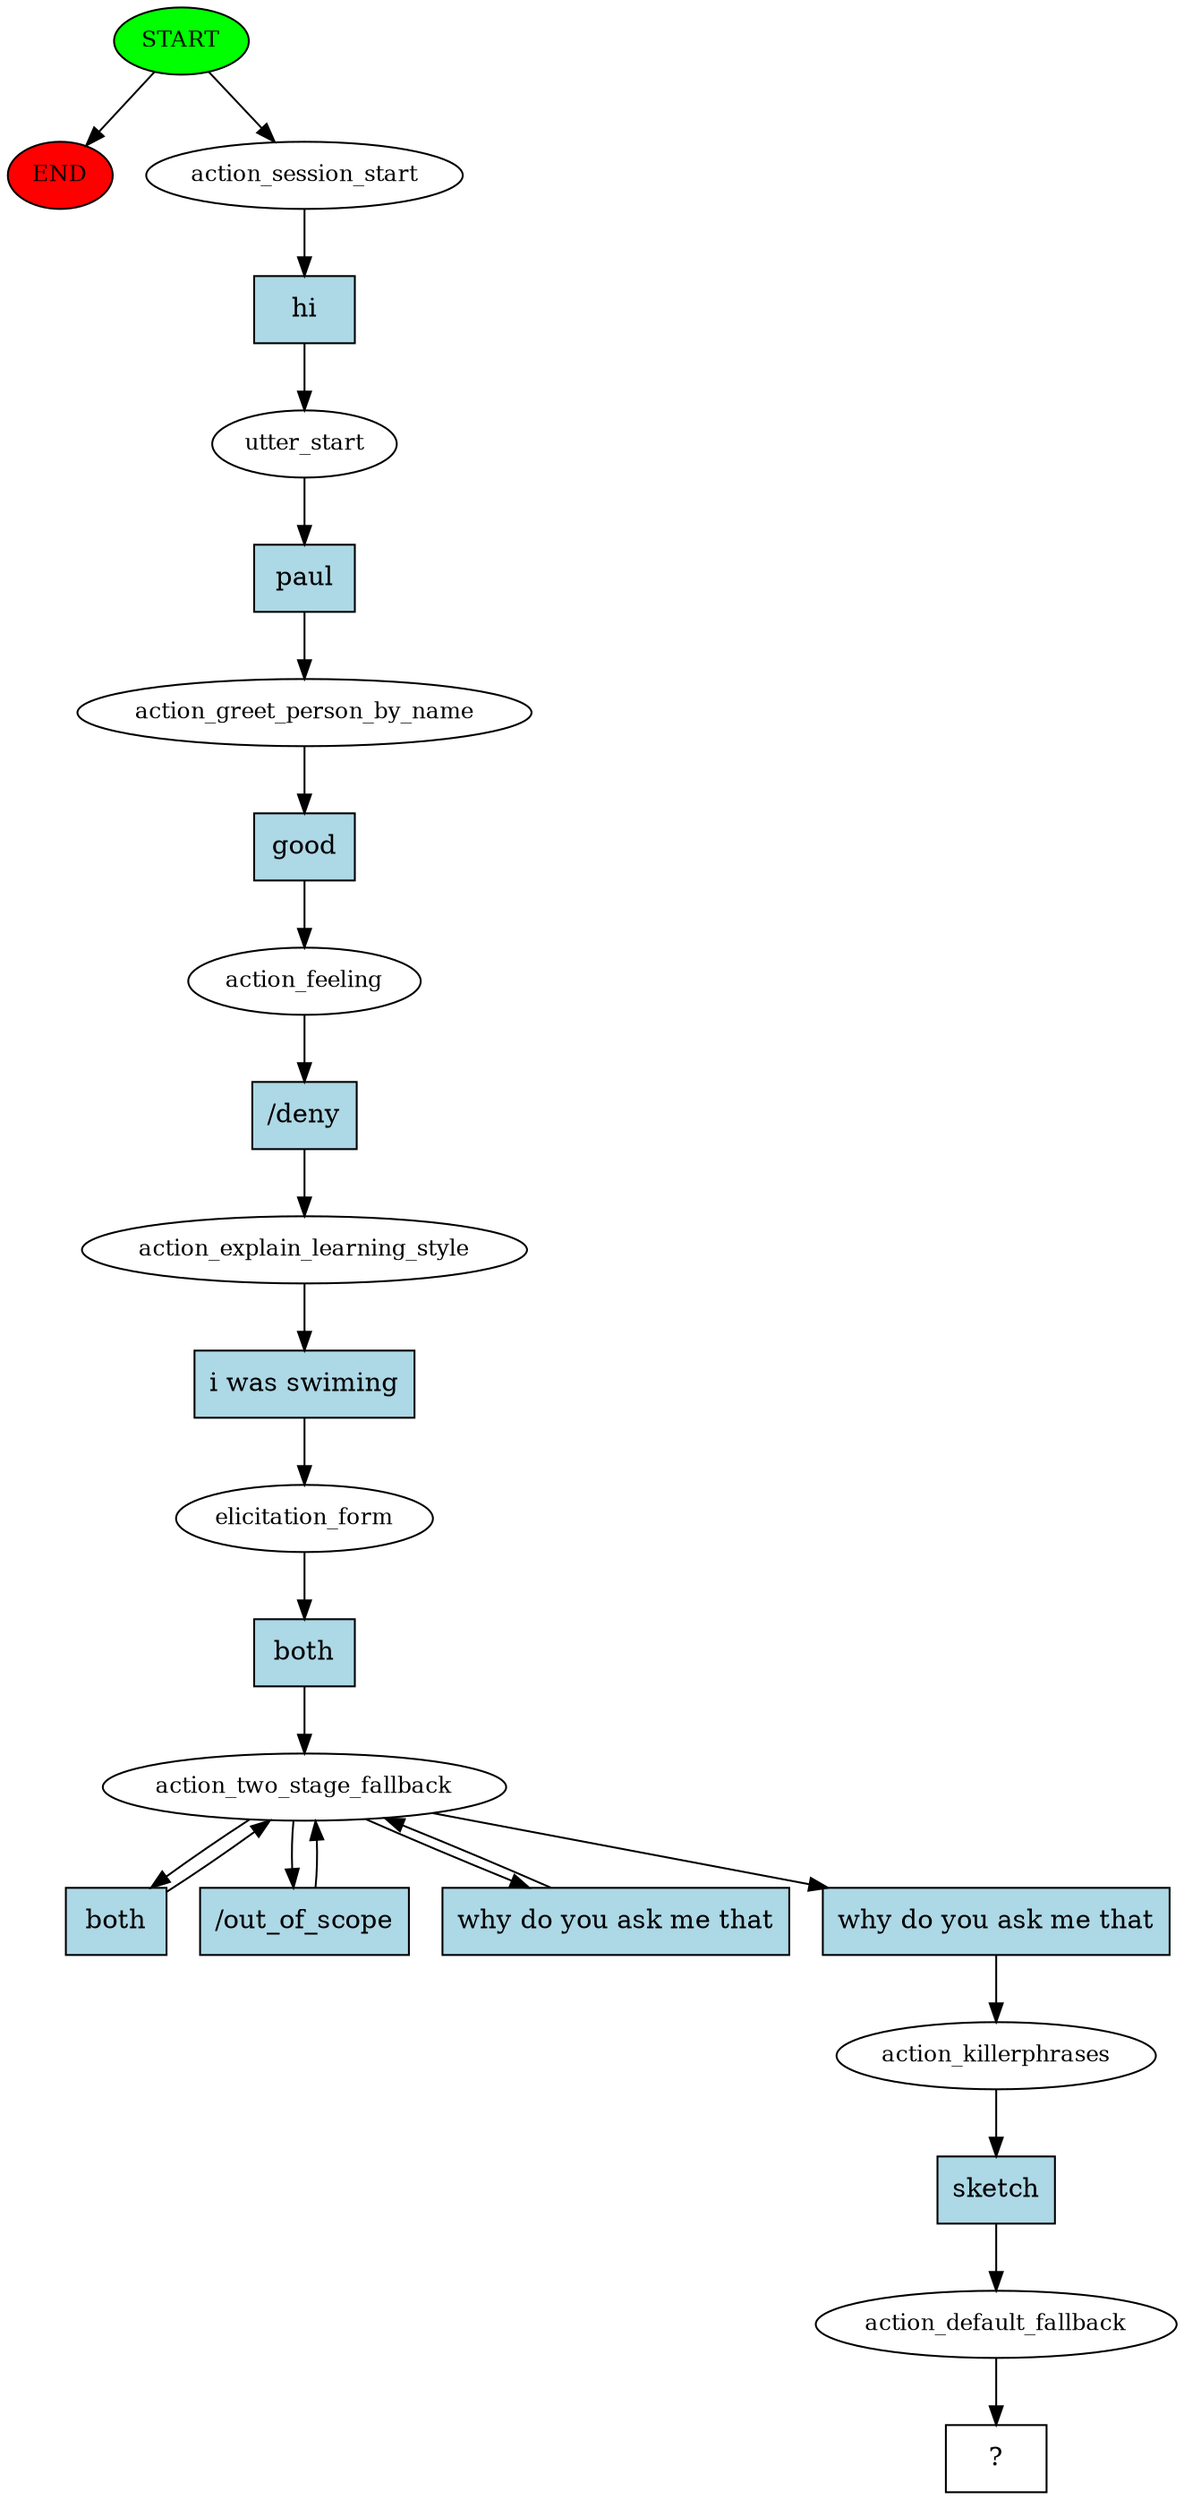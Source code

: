 digraph  {
0 [class="start active", fillcolor=green, fontsize=12, label=START, style=filled];
"-1" [class=end, fillcolor=red, fontsize=12, label=END, style=filled];
1 [class=active, fontsize=12, label=action_session_start];
2 [class=active, fontsize=12, label=utter_start];
3 [class=active, fontsize=12, label=action_greet_person_by_name];
4 [class=active, fontsize=12, label=action_feeling];
5 [class=active, fontsize=12, label=action_explain_learning_style];
6 [class=active, fontsize=12, label=elicitation_form];
7 [class=active, fontsize=12, label=action_two_stage_fallback];
12 [class=active, fontsize=12, label=action_killerphrases];
13 [class=active, fontsize=12, label=action_default_fallback];
14 [class="intent dashed active", label="  ?  ", shape=rect];
15 [class="intent active", fillcolor=lightblue, label=hi, shape=rect, style=filled];
16 [class="intent active", fillcolor=lightblue, label=paul, shape=rect, style=filled];
17 [class="intent active", fillcolor=lightblue, label=good, shape=rect, style=filled];
18 [class="intent active", fillcolor=lightblue, label="/deny", shape=rect, style=filled];
19 [class="intent active", fillcolor=lightblue, label="i was swiming", shape=rect, style=filled];
20 [class="intent active", fillcolor=lightblue, label=both, shape=rect, style=filled];
21 [class="intent active", fillcolor=lightblue, label=both, shape=rect, style=filled];
22 [class="intent active", fillcolor=lightblue, label="/out_of_scope", shape=rect, style=filled];
23 [class="intent active", fillcolor=lightblue, label="why do you ask me that", shape=rect, style=filled];
24 [class="intent active", fillcolor=lightblue, label="why do you ask me that", shape=rect, style=filled];
25 [class="intent active", fillcolor=lightblue, label=sketch, shape=rect, style=filled];
0 -> "-1"  [class="", key=NONE, label=""];
0 -> 1  [class=active, key=NONE, label=""];
1 -> 15  [class=active, key=0];
2 -> 16  [class=active, key=0];
3 -> 17  [class=active, key=0];
4 -> 18  [class=active, key=0];
5 -> 19  [class=active, key=0];
6 -> 20  [class=active, key=0];
7 -> 21  [class=active, key=0];
7 -> 22  [class=active, key=0];
7 -> 23  [class=active, key=0];
7 -> 24  [class=active, key=0];
12 -> 25  [class=active, key=0];
13 -> 14  [class=active, key=NONE, label=""];
15 -> 2  [class=active, key=0];
16 -> 3  [class=active, key=0];
17 -> 4  [class=active, key=0];
18 -> 5  [class=active, key=0];
19 -> 6  [class=active, key=0];
20 -> 7  [class=active, key=0];
21 -> 7  [class=active, key=0];
22 -> 7  [class=active, key=0];
23 -> 7  [class=active, key=0];
24 -> 12  [class=active, key=0];
25 -> 13  [class=active, key=0];
}
